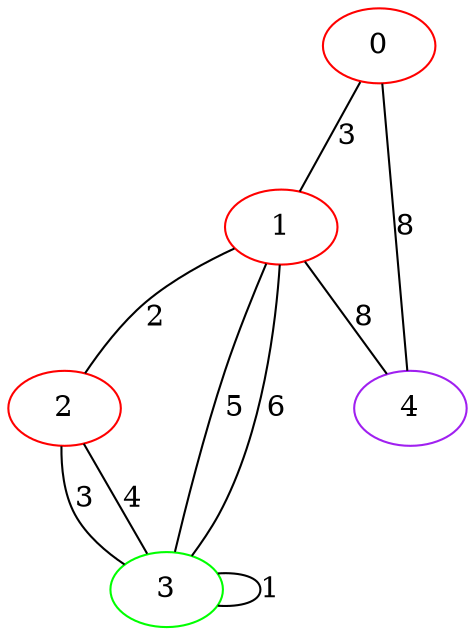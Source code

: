 graph "" {
0 [color=red, weight=1];
1 [color=red, weight=1];
2 [color=red, weight=1];
3 [color=green, weight=2];
4 [color=purple, weight=4];
0 -- 1  [key=0, label=3];
0 -- 4  [key=0, label=8];
1 -- 2  [key=0, label=2];
1 -- 3  [key=0, label=5];
1 -- 3  [key=1, label=6];
1 -- 4  [key=0, label=8];
2 -- 3  [key=0, label=3];
2 -- 3  [key=1, label=4];
3 -- 3  [key=0, label=1];
}
